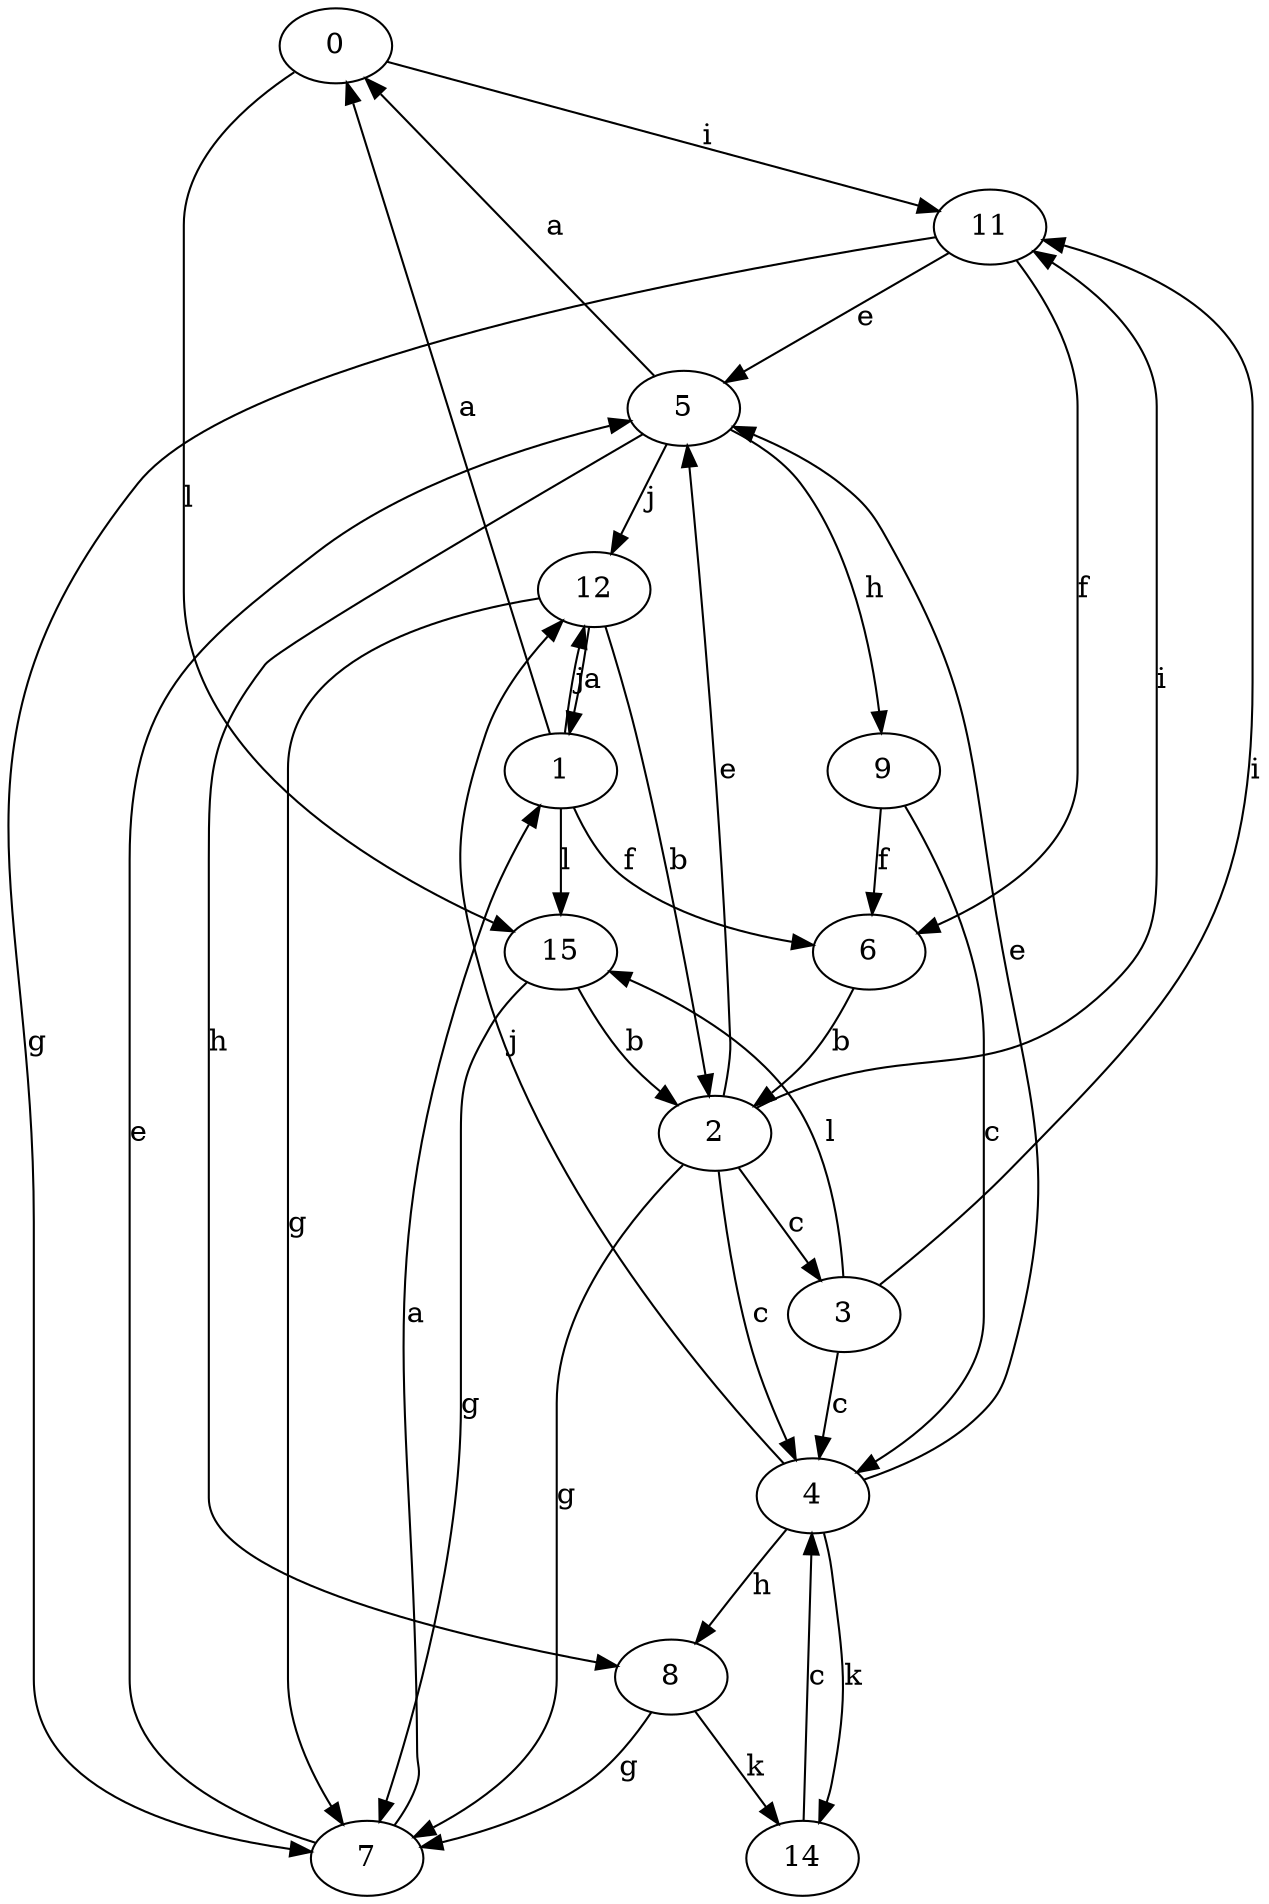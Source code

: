 strict digraph  {
0;
1;
2;
3;
4;
5;
6;
7;
8;
9;
11;
12;
14;
15;
0 -> 11  [label=i];
0 -> 15  [label=l];
1 -> 0  [label=a];
1 -> 6  [label=f];
1 -> 12  [label=j];
1 -> 15  [label=l];
2 -> 3  [label=c];
2 -> 4  [label=c];
2 -> 5  [label=e];
2 -> 7  [label=g];
2 -> 11  [label=i];
3 -> 4  [label=c];
3 -> 11  [label=i];
3 -> 15  [label=l];
4 -> 5  [label=e];
4 -> 8  [label=h];
4 -> 12  [label=j];
4 -> 14  [label=k];
5 -> 0  [label=a];
5 -> 8  [label=h];
5 -> 9  [label=h];
5 -> 12  [label=j];
6 -> 2  [label=b];
7 -> 1  [label=a];
7 -> 5  [label=e];
8 -> 7  [label=g];
8 -> 14  [label=k];
9 -> 4  [label=c];
9 -> 6  [label=f];
11 -> 5  [label=e];
11 -> 6  [label=f];
11 -> 7  [label=g];
12 -> 1  [label=a];
12 -> 2  [label=b];
12 -> 7  [label=g];
14 -> 4  [label=c];
15 -> 2  [label=b];
15 -> 7  [label=g];
}
